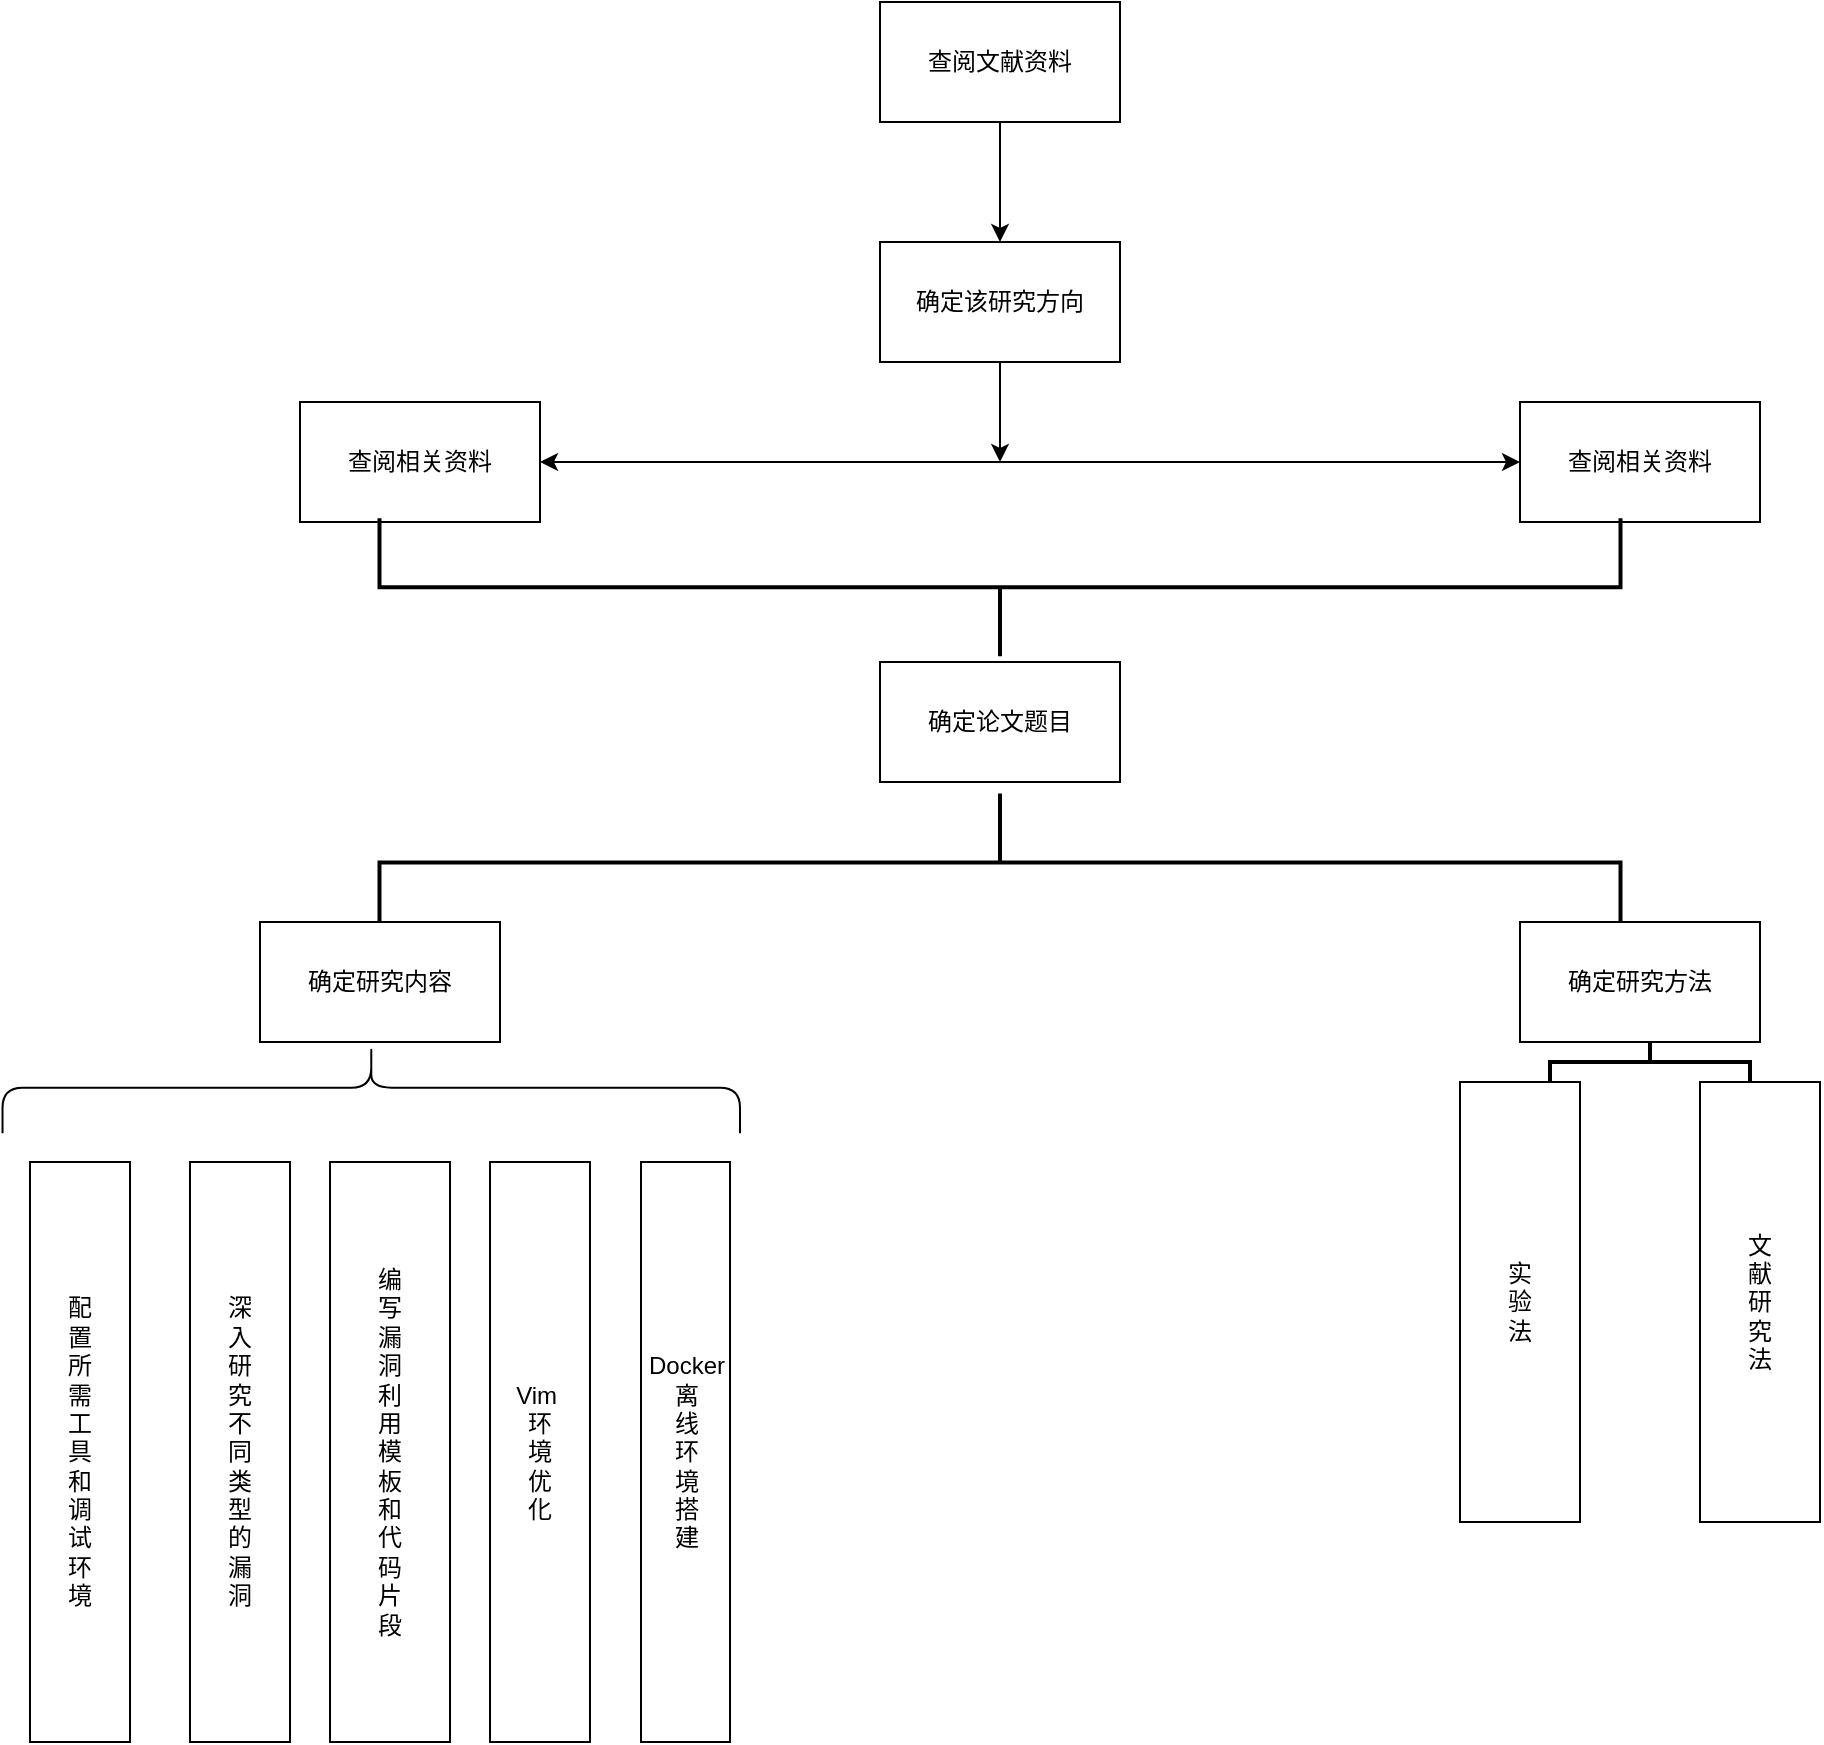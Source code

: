 <mxfile version="25.0.3">
  <diagram name="第 1 页" id="Aw2jdSEUTfqJSHIj9VZG">
    <mxGraphModel dx="1740" dy="537" grid="1" gridSize="10" guides="1" tooltips="1" connect="1" arrows="1" fold="1" page="1" pageScale="1" pageWidth="827" pageHeight="1169" math="0" shadow="0">
      <root>
        <mxCell id="0" />
        <mxCell id="1" parent="0" />
        <mxCell id="gBsAKVMqxP2NZPQDlt_y-1" value="查阅文献资料" style="rounded=0;whiteSpace=wrap;html=1;" vertex="1" parent="1">
          <mxGeometry x="340" y="40" width="120" height="60" as="geometry" />
        </mxCell>
        <mxCell id="gBsAKVMqxP2NZPQDlt_y-2" value="" style="endArrow=classic;html=1;rounded=0;exitX=0.5;exitY=1;exitDx=0;exitDy=0;" edge="1" parent="1" source="gBsAKVMqxP2NZPQDlt_y-1">
          <mxGeometry width="50" height="50" relative="1" as="geometry">
            <mxPoint x="380" y="340" as="sourcePoint" />
            <mxPoint x="400" y="160" as="targetPoint" />
          </mxGeometry>
        </mxCell>
        <mxCell id="gBsAKVMqxP2NZPQDlt_y-3" value="确定该研究方向" style="rounded=0;whiteSpace=wrap;html=1;" vertex="1" parent="1">
          <mxGeometry x="340" y="160" width="120" height="60" as="geometry" />
        </mxCell>
        <mxCell id="gBsAKVMqxP2NZPQDlt_y-4" value="查阅相关资料" style="rounded=0;whiteSpace=wrap;html=1;" vertex="1" parent="1">
          <mxGeometry x="50" y="240" width="120" height="60" as="geometry" />
        </mxCell>
        <mxCell id="gBsAKVMqxP2NZPQDlt_y-5" value="查阅相关资料" style="rounded=0;whiteSpace=wrap;html=1;" vertex="1" parent="1">
          <mxGeometry x="660" y="240" width="120" height="60" as="geometry" />
        </mxCell>
        <mxCell id="gBsAKVMqxP2NZPQDlt_y-6" value="" style="endArrow=classic;startArrow=classic;html=1;rounded=0;exitX=1;exitY=0.5;exitDx=0;exitDy=0;entryX=0;entryY=0.5;entryDx=0;entryDy=0;" edge="1" parent="1" source="gBsAKVMqxP2NZPQDlt_y-4" target="gBsAKVMqxP2NZPQDlt_y-5">
          <mxGeometry width="50" height="50" relative="1" as="geometry">
            <mxPoint x="400" y="310" as="sourcePoint" />
            <mxPoint x="450" y="260" as="targetPoint" />
          </mxGeometry>
        </mxCell>
        <mxCell id="gBsAKVMqxP2NZPQDlt_y-7" value="" style="endArrow=classic;html=1;rounded=0;exitX=0.5;exitY=1;exitDx=0;exitDy=0;" edge="1" parent="1" source="gBsAKVMqxP2NZPQDlt_y-3">
          <mxGeometry width="50" height="50" relative="1" as="geometry">
            <mxPoint x="170" y="410" as="sourcePoint" />
            <mxPoint x="400" y="270" as="targetPoint" />
          </mxGeometry>
        </mxCell>
        <mxCell id="gBsAKVMqxP2NZPQDlt_y-9" value="" style="strokeWidth=2;html=1;shape=mxgraph.flowchart.annotation_2;align=left;labelPosition=right;pointerEvents=1;rotation=-90;" vertex="1" parent="1">
          <mxGeometry x="365.5" y="22.38" width="69" height="620.5" as="geometry" />
        </mxCell>
        <mxCell id="gBsAKVMqxP2NZPQDlt_y-10" value="确定论文题目" style="rounded=0;whiteSpace=wrap;html=1;" vertex="1" parent="1">
          <mxGeometry x="340" y="370" width="120" height="60" as="geometry" />
        </mxCell>
        <mxCell id="gBsAKVMqxP2NZPQDlt_y-11" value="" style="strokeWidth=2;html=1;shape=mxgraph.flowchart.annotation_2;align=left;labelPosition=right;pointerEvents=1;rotation=90;" vertex="1" parent="1">
          <mxGeometry x="365.5" y="160" width="69" height="620.5" as="geometry" />
        </mxCell>
        <mxCell id="gBsAKVMqxP2NZPQDlt_y-12" value="确定研究内容" style="rounded=0;whiteSpace=wrap;html=1;" vertex="1" parent="1">
          <mxGeometry x="30" y="500" width="120" height="60" as="geometry" />
        </mxCell>
        <mxCell id="gBsAKVMqxP2NZPQDlt_y-13" value="确定研究方法" style="rounded=0;whiteSpace=wrap;html=1;" vertex="1" parent="1">
          <mxGeometry x="660" y="500" width="120" height="60" as="geometry" />
        </mxCell>
        <mxCell id="gBsAKVMqxP2NZPQDlt_y-14" value="&lt;div style=&quot;&quot;&gt;&lt;span style=&quot;background-color: initial;&quot;&gt;实&lt;/span&gt;&lt;/div&gt;&lt;div style=&quot;&quot;&gt;&lt;span style=&quot;background-color: initial;&quot;&gt;验&lt;/span&gt;&lt;/div&gt;&lt;div style=&quot;&quot;&gt;&lt;span style=&quot;background-color: initial;&quot;&gt;法&lt;/span&gt;&lt;/div&gt;" style="rounded=0;whiteSpace=wrap;html=1;align=center;" vertex="1" parent="1">
          <mxGeometry x="630" y="580" width="60" height="220" as="geometry" />
        </mxCell>
        <mxCell id="gBsAKVMqxP2NZPQDlt_y-15" value="&lt;div style=&quot;&quot;&gt;文&lt;/div&gt;&lt;div style=&quot;&quot;&gt;献&lt;/div&gt;&lt;div style=&quot;&quot;&gt;研&lt;/div&gt;&lt;div style=&quot;&quot;&gt;究&lt;/div&gt;&lt;div style=&quot;&quot;&gt;法&lt;/div&gt;" style="rounded=0;whiteSpace=wrap;html=1;align=center;" vertex="1" parent="1">
          <mxGeometry x="750" y="580" width="60" height="220" as="geometry" />
        </mxCell>
        <mxCell id="gBsAKVMqxP2NZPQDlt_y-16" value="" style="strokeWidth=2;html=1;shape=mxgraph.flowchart.annotation_2;align=left;labelPosition=right;pointerEvents=1;rotation=90;" vertex="1" parent="1">
          <mxGeometry x="715" y="520" width="20" height="100" as="geometry" />
        </mxCell>
        <mxCell id="gBsAKVMqxP2NZPQDlt_y-18" value="" style="shape=curlyBracket;whiteSpace=wrap;html=1;rounded=1;flipH=1;labelPosition=right;verticalLabelPosition=middle;align=left;verticalAlign=middle;rotation=-90;" vertex="1" parent="1">
          <mxGeometry x="62.82" y="398.45" width="45.63" height="368.75" as="geometry" />
        </mxCell>
        <mxCell id="gBsAKVMqxP2NZPQDlt_y-20" value="配&lt;div&gt;置&lt;/div&gt;&lt;div&gt;所&lt;/div&gt;&lt;div&gt;需&lt;/div&gt;&lt;div&gt;工&lt;/div&gt;&lt;div&gt;具&lt;/div&gt;&lt;div&gt;和&lt;/div&gt;&lt;div&gt;调&lt;/div&gt;&lt;div&gt;试&lt;/div&gt;&lt;div&gt;环&lt;/div&gt;&lt;div&gt;境&lt;/div&gt;" style="rounded=0;whiteSpace=wrap;html=1;" vertex="1" parent="1">
          <mxGeometry x="-85" y="620" width="50" height="290" as="geometry" />
        </mxCell>
        <mxCell id="gBsAKVMqxP2NZPQDlt_y-21" value="深&lt;div&gt;入&lt;/div&gt;&lt;div&gt;研&lt;/div&gt;&lt;div&gt;究&lt;/div&gt;&lt;div&gt;不&lt;/div&gt;&lt;div&gt;同&lt;/div&gt;&lt;div&gt;类&lt;/div&gt;&lt;div&gt;型&lt;/div&gt;&lt;div&gt;的&lt;/div&gt;&lt;div&gt;漏&lt;/div&gt;&lt;div&gt;洞&lt;/div&gt;" style="rounded=0;whiteSpace=wrap;html=1;" vertex="1" parent="1">
          <mxGeometry x="-5" y="620" width="50" height="290" as="geometry" />
        </mxCell>
        <mxCell id="gBsAKVMqxP2NZPQDlt_y-22" value="编&lt;div&gt;写&lt;/div&gt;&lt;div&gt;漏&lt;/div&gt;&lt;div&gt;洞&lt;/div&gt;&lt;div&gt;利&lt;/div&gt;&lt;div&gt;用&lt;/div&gt;&lt;div&gt;模&lt;/div&gt;&lt;div&gt;板&lt;/div&gt;&lt;div&gt;和&lt;/div&gt;&lt;div&gt;代&lt;/div&gt;&lt;div&gt;码&lt;/div&gt;&lt;div&gt;片&lt;/div&gt;&lt;div&gt;段&lt;/div&gt;" style="rounded=0;whiteSpace=wrap;html=1;" vertex="1" parent="1">
          <mxGeometry x="65" y="620" width="60" height="290" as="geometry" />
        </mxCell>
        <mxCell id="gBsAKVMqxP2NZPQDlt_y-23" value="Vim&amp;nbsp;&lt;div&gt;环&lt;/div&gt;&lt;div&gt;境&lt;/div&gt;&lt;div&gt;优&lt;/div&gt;&lt;div&gt;化&lt;/div&gt;" style="rounded=0;whiteSpace=wrap;html=1;" vertex="1" parent="1">
          <mxGeometry x="145" y="620" width="50" height="290" as="geometry" />
        </mxCell>
        <mxCell id="gBsAKVMqxP2NZPQDlt_y-24" value="Docker&lt;div&gt;离&lt;/div&gt;&lt;div&gt;线&lt;/div&gt;&lt;div&gt;环&lt;/div&gt;&lt;div&gt;境&lt;/div&gt;&lt;div&gt;搭&lt;/div&gt;&lt;div&gt;建&lt;/div&gt;" style="rounded=0;whiteSpace=wrap;html=1;" vertex="1" parent="1">
          <mxGeometry x="220.5" y="620" width="44.5" height="290" as="geometry" />
        </mxCell>
      </root>
    </mxGraphModel>
  </diagram>
</mxfile>
